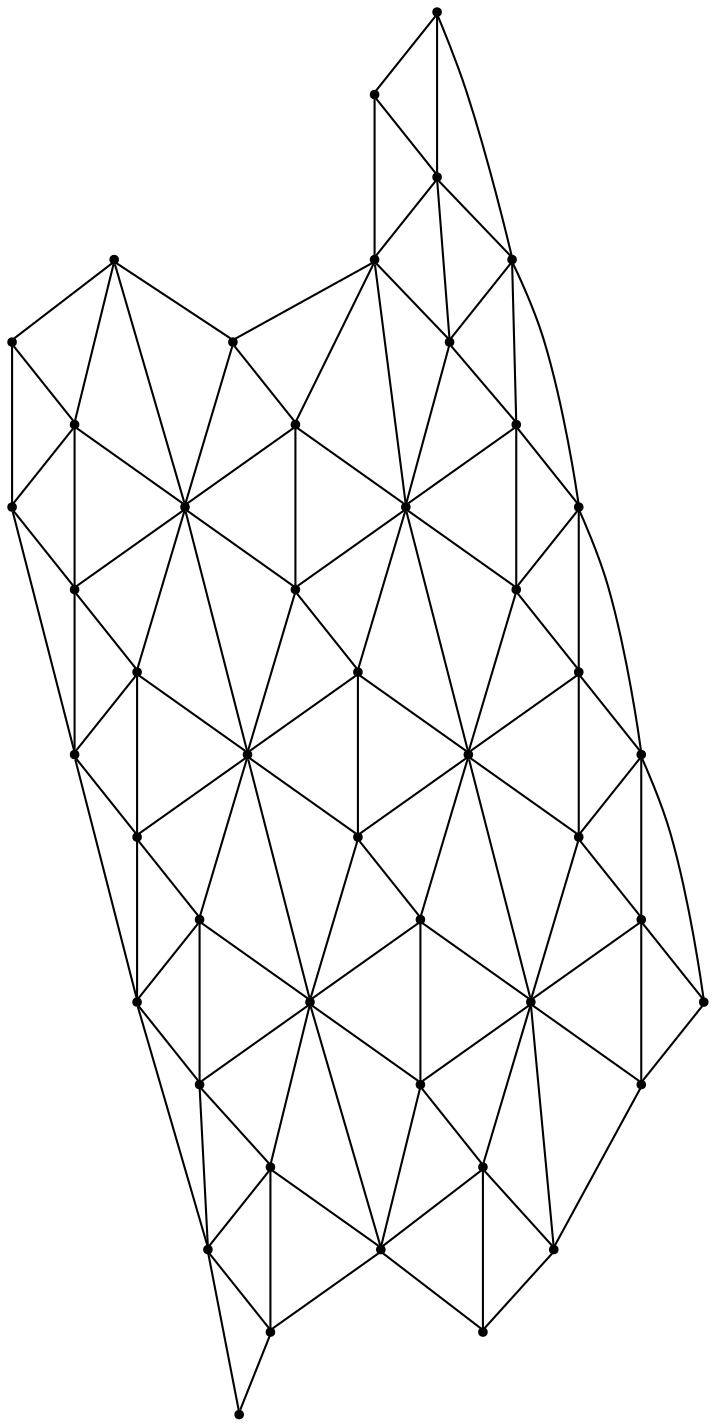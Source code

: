 graph {
  node [shape=point,comment="{\"directed\":false,\"doi\":\"10.1007/978-3-319-50106-2_14\",\"figure\":\"3 (1)\"}"]

  v0 [pos="648.5908438252486,376.39438159644385"]
  v1 [pos="648.5908438252485,417.87946557656454"]
  v2 [pos="601.9167226755255,459.3688735160951"]
  v3 [pos="601.9167544697344,251.93127658274182"]
  v4 [pos="601.9167544697344,293.41636056286245"]
  v5 [pos="601.9167544697344,500.8542118467693"]
  v6 [pos="601.9167544697344,542.3436197862999"]
  v7 [pos="648.5908438252486,625.3183660565046"]
  v8 [pos="555.2426333200115,334.90575260548337"]
  v9 [pos="555.2426015258026,376.39438159644385"]
  v10 [pos="555.2426333200115,417.880506824143"]
  v11 [pos="555.2426333200114,583.8330277258303"]
  v12 [pos="555.2426015258026,625.3183660565046"]
  v13 [pos="508.5685042217361,251.93127658274182"]
  v14 [pos="508.5695693277325,293.4163446659529"]
  v15 [pos="508.5695693277325,459.36887351609505"]
  v16 [pos="508.56850422173613,500.8542118467693"]
  v17 [pos="508.5695693277325,542.3436197862999"]
  v18 [pos="461.8923243969901,334.9057526054835"]
  v19 [pos="461.8912910852025,376.39438159644385"]
  v20 [pos="461.8923243969901,417.880506824143"]
  v21 [pos="461.8923243969901,583.8330277258304"]
  v22 [pos="461.89129108520245,625.3183660565046"]
  v23 [pos="415.2203255107077,251.93127658274182"]
  v24 [pos="415.2203175621555,293.4163446659529"]
  v25 [pos="415.2203175621555,459.3688735160951"]
  v26 [pos="415.22032551070777,500.8542118467693"]
  v27 [pos="415.2203175621555,542.3436197862999"]
  v28 [pos="368.5462043609847,376.39438159644385"]
  v29 [pos="368.54622820664133,417.880506824143"]
  v30 [pos="368.54622820664133,334.9057526054835"]
  v31 [pos="368.54622820664133,583.8330277258303"]
  v32 [pos="368.54620436098463,625.3183660565046"]
  v33 [pos="321.87211500547045,251.93127658274182"]
  v34 [pos="321.87210705691825,293.4163446659528"]
  v35 [pos="321.87210705691825,459.36887351609505"]
  v36 [pos="321.8721150054705,500.8542118467693"]
  v37 [pos="321.87210705691825,542.3436197862999"]
  v38 [pos="275.19801372712794,334.9057526054835"]
  v39 [pos="275.1979938557474,376.39438159644385"]
  v40 [pos="275.198013727128,417.880506824143"]
  v41 [pos="275.19801372712794,583.8330277258303"]
  v42 [pos="275.1979938557474,625.3183660565046"]
  v43 [pos="228.5239084745093,251.93127658274182"]
  v44 [pos="228.5239084745093,293.41636056286245"]
  v45 [pos="228.52390847450934,500.8542118467693"]
  v46 [pos="228.52390847450934,542.3436197862999"]

  v0 -- v1 [id="-1",pos="648.5908438252486,376.39438159644385 648.5908438252485,417.87946557656454 648.5908438252485,417.87946557656454 648.5908438252485,417.87946557656454"]
  v45 -- v36 [id="-2",pos="228.52390847450934,500.8542118467693 321.8721150054705,500.8542118467693 321.8721150054705,500.8542118467693 321.8721150054705,500.8542118467693"]
  v36 -- v26 [id="-3",pos="321.8721150054705,500.8542118467693 415.22032551070777,500.8542118467693 415.22032551070777,500.8542118467693 415.22032551070777,500.8542118467693"]
  v26 -- v16 [id="-4",pos="415.22032551070777,500.8542118467693 508.56850422173613,500.8542118467693 508.56850422173613,500.8542118467693 508.56850422173613,500.8542118467693"]
  v16 -- v5 [id="-5",pos="508.56850422173613,500.8542118467693 601.9167544697344,500.8542118467693 601.9167544697344,500.8542118467693 601.9167544697344,500.8542118467693"]
  v43 -- v33 [id="-6",pos="228.5239084745093,251.93127658274182 321.87211500547045,251.93127658274182 321.87211500547045,251.93127658274182 321.87211500547045,251.93127658274182"]
  v33 -- v23 [id="-7",pos="321.87211500547045,251.93127658274182 415.2203255107077,251.93127658274182 415.2203255107077,251.93127658274182 415.2203255107077,251.93127658274182"]
  v23 -- v13 [id="-8",pos="415.2203255107077,251.93127658274182 508.5685042217361,251.93127658274182 508.5685042217361,251.93127658274182 508.5685042217361,251.93127658274182"]
  v13 -- v3 [id="-9",pos="508.5685042217361,251.93127658274182 601.9167544697344,251.93127658274182 601.9167544697344,251.93127658274182 601.9167544697344,251.93127658274182"]
  v46 -- v42 [id="-10",pos="228.52390847450934,542.3436197862999 275.1979938557474,625.3183660565046 275.1979938557474,625.3183660565046 275.1979938557474,625.3183660565046"]
  v45 -- v40 [id="-11",pos="228.52390847450934,500.8542118467693 275.198013727128,417.880506824143 275.198013727128,417.880506824143 275.198013727128,417.880506824143"]
  v44 -- v39 [id="-12",pos="228.5239084745093,293.41636056286245 275.1979938557474,376.39438159644385 275.1979938557474,376.39438159644385 275.1979938557474,376.39438159644385"]
  v46 -- v41 [id="-13",pos="228.52390847450934,542.3436197862999 275.19801372712794,583.8330277258303 275.19801372712794,583.8330277258303 275.19801372712794,583.8330277258303"]
  v45 -- v46 [id="-14",pos="228.52390847450934,500.8542118467693 228.52390847450934,542.3436197862999 228.52390847450934,542.3436197862999 228.52390847450934,542.3436197862999"]
  v45 -- v41 [id="-15",pos="228.52390847450934,500.8542118467693 275.19801372712794,583.8330277258303 275.19801372712794,583.8330277258303 275.19801372712794,583.8330277258303"]
  v44 -- v38 [id="-16",pos="228.5239084745093,293.41636056286245 275.19801372712794,334.9057526054835 275.19801372712794,334.9057526054835 275.19801372712794,334.9057526054835"]
  v43 -- v38 [id="-17",pos="228.5239084745093,251.93127658274182 275.19801372712794,334.9057526054835 275.19801372712794,334.9057526054835 275.19801372712794,334.9057526054835"]
  v43 -- v44 [id="-18",pos="228.5239084745093,251.93127658274182 228.5239084745093,293.41636056286245 228.5239084745093,293.41636056286245 228.5239084745093,293.41636056286245"]
  v42 -- v37 [id="-19",pos="275.1979938557474,625.3183660565046 321.87210705691825,542.3436197862999 321.87210705691825,542.3436197862999 321.87210705691825,542.3436197862999"]
  v41 -- v42 [id="-20",pos="275.19801372712794,583.8330277258303 275.1979938557474,625.3183660565046 275.1979938557474,625.3183660565046 275.1979938557474,625.3183660565046"]
  v40 -- v36 [id="-21",pos="275.198013727128,417.880506824143 321.8721150054705,500.8542118467693 321.8721150054705,500.8542118467693 321.8721150054705,500.8542118467693"]
  v39 -- v28 [id="-22",pos="275.1979938557474,376.39438159644385 368.5462043609847,376.39438159644385 368.5462043609847,376.39438159644385 368.5462043609847,376.39438159644385"]
  v28 -- v19 [id="-23",pos="368.5462043609847,376.39438159644385 461.8912910852025,376.39438159644385 461.8912910852025,376.39438159644385 461.8912910852025,376.39438159644385"]
  v19 -- v9 [id="-24",pos="461.8912910852025,376.39438159644385 555.2426015258026,376.39438159644385 555.2426015258026,376.39438159644385 555.2426015258026,376.39438159644385"]
  v9 -- v0 [id="-25",pos="555.2426015258026,376.39438159644385 648.5908438252486,376.39438159644385 648.5908438252486,376.39438159644385 648.5908438252486,376.39438159644385"]
  v39 -- v34 [id="-26",pos="275.1979938557474,376.39438159644385 321.87210705691825,293.4163446659528 321.87210705691825,293.4163446659528 321.87210705691825,293.4163446659528"]
  v38 -- v39 [id="-27",pos="275.19801372712794,334.9057526054835 275.1979938557474,376.39438159644385 275.1979938557474,376.39438159644385 275.1979938557474,376.39438159644385"]
  v42 -- v32 [id="-28",pos="275.1979938557474,625.3183660565046 368.54620436098463,625.3183660565046 368.54620436098463,625.3183660565046 368.54620436098463,625.3183660565046"]
  v32 -- v22 [id="-29",pos="368.54620436098463,625.3183660565046 461.89129108520245,625.3183660565046 461.89129108520245,625.3183660565046 461.89129108520245,625.3183660565046"]
  v22 -- v12 [id="-30",pos="461.89129108520245,625.3183660565046 555.2426015258026,625.3183660565046 555.2426015258026,625.3183660565046 555.2426015258026,625.3183660565046"]
  v12 -- v7 [id="-31",pos="555.2426015258026,625.3183660565046 648.5908438252486,625.3183660565046 648.5908438252486,625.3183660565046 648.5908438252486,625.3183660565046"]
  v41 -- v37 [id="-32",pos="275.19801372712794,583.8330277258303 321.87210705691825,542.3436197862999 321.87210705691825,542.3436197862999 321.87210705691825,542.3436197862999"]
  v41 -- v36 [id="-33",pos="275.19801372712794,583.8330277258303 321.8721150054705,500.8542118467693 321.8721150054705,500.8542118467693 321.8721150054705,500.8542118467693"]
  v40 -- v35 [id="-34",pos="275.198013727128,417.880506824143 321.87210705691825,459.36887351609505 321.87210705691825,459.36887351609505 321.87210705691825,459.36887351609505"]
  v39 -- v35 [id="-35",pos="275.1979938557474,376.39438159644385 321.87210705691825,459.36887351609505 321.87210705691825,459.36887351609505 321.87210705691825,459.36887351609505"]
  v39 -- v40 [id="-36",pos="275.1979938557474,376.39438159644385 275.198013727128,417.880506824143 275.198013727128,417.880506824143 275.198013727128,417.880506824143"]
  v38 -- v33 [id="-37",pos="275.19801372712794,334.9057526054835 321.87211500547045,251.93127658274182 321.87211500547045,251.93127658274182 321.87211500547045,251.93127658274182"]
  v38 -- v34 [id="-38",pos="275.19801372712794,334.9057526054835 321.87210705691825,293.4163446659528 321.87210705691825,293.4163446659528 321.87210705691825,293.4163446659528"]
  v37 -- v32 [id="-39",pos="321.87210705691825,542.3436197862999 368.54620436098463,625.3183660565046 368.54620436098463,625.3183660565046 368.54620436098463,625.3183660565046"]
  v36 -- v29 [id="-40",pos="321.8721150054705,500.8542118467693 368.54622820664133,417.880506824143 368.54622820664133,417.880506824143 368.54622820664133,417.880506824143"]
  v36 -- v37 [id="-41",pos="321.8721150054705,500.8542118467693 321.87210705691825,542.3436197862999 321.87210705691825,542.3436197862999 321.87210705691825,542.3436197862999"]
  v35 -- v36 [id="-42",pos="321.87210705691825,459.36887351609505 321.8721150054705,500.8542118467693 321.8721150054705,500.8542118467693 321.8721150054705,500.8542118467693"]
  v34 -- v28 [id="-43",pos="321.87210705691825,293.4163446659528 368.5462043609847,376.39438159644385 368.5462043609847,376.39438159644385 368.5462043609847,376.39438159644385"]
  v33 -- v34 [id="-44",pos="321.87211500547045,251.93127658274182 321.87210705691825,293.4163446659528 321.87210705691825,293.4163446659528 321.87210705691825,293.4163446659528"]
  v37 -- v31 [id="-45",pos="321.87210705691825,542.3436197862999 368.54622820664133,583.8330277258303 368.54622820664133,583.8330277258303 368.54622820664133,583.8330277258303"]
  v36 -- v31 [id="-46",pos="321.8721150054705,500.8542118467693 368.54622820664133,583.8330277258303 368.54622820664133,583.8330277258303 368.54622820664133,583.8330277258303"]
  v35 -- v28 [id="-47",pos="321.87210705691825,459.36887351609505 368.5462043609847,376.39438159644385 368.5462043609847,376.39438159644385 368.5462043609847,376.39438159644385"]
  v35 -- v29 [id="-48",pos="321.87210705691825,459.36887351609505 368.54622820664133,417.880506824143 368.54622820664133,417.880506824143 368.54622820664133,417.880506824143"]
  v34 -- v30 [id="-49",pos="321.87210705691825,293.4163446659528 368.54622820664133,334.9057526054835 368.54622820664133,334.9057526054835 368.54622820664133,334.9057526054835"]
  v33 -- v30 [id="-50",pos="321.87211500547045,251.93127658274182 368.54622820664133,334.9057526054835 368.54622820664133,334.9057526054835 368.54622820664133,334.9057526054835"]
  v32 -- v27 [id="-51",pos="368.54620436098463,625.3183660565046 415.2203175621555,542.3436197862999 415.2203175621555,542.3436197862999 415.2203175621555,542.3436197862999"]
  v31 -- v27 [id="-52",pos="368.54622820664133,583.8330277258303 415.2203175621555,542.3436197862999 415.2203175621555,542.3436197862999 415.2203175621555,542.3436197862999"]
  v31 -- v26 [id="-53",pos="368.54622820664133,583.8330277258303 415.22032551070777,500.8542118467693 415.22032551070777,500.8542118467693 415.22032551070777,500.8542118467693"]
  v31 -- v32 [id="-54",pos="368.54622820664133,583.8330277258303 368.54620436098463,625.3183660565046 368.54620436098463,625.3183660565046 368.54620436098463,625.3183660565046"]
  v29 -- v26 [id="-55",pos="368.54622820664133,417.880506824143 415.22032551070777,500.8542118467693 415.22032551070777,500.8542118467693 415.22032551070777,500.8542118467693"]
  v28 -- v29 [id="-56",pos="368.5462043609847,376.39438159644385 368.54622820664133,417.880506824143 368.54622820664133,417.880506824143 368.54622820664133,417.880506824143"]
  v28 -- v24 [id="-57",pos="368.5462043609847,376.39438159644385 415.2203175621555,293.4163446659529 415.2203175621555,293.4163446659529 415.2203175621555,293.4163446659529"]
  v30 -- v23 [id="-58",pos="368.54622820664133,334.9057526054835 415.2203255107077,251.93127658274182 415.2203255107077,251.93127658274182 415.2203255107077,251.93127658274182"]
  v30 -- v28 [id="-59",pos="368.54622820664133,334.9057526054835 368.5462043609847,376.39438159644385 368.5462043609847,376.39438159644385 368.5462043609847,376.39438159644385"]
  v30 -- v24 [id="-60",pos="368.54622820664133,334.9057526054835 415.2203175621555,293.4163446659529 415.2203175621555,293.4163446659529 415.2203175621555,293.4163446659529"]
  v29 -- v25 [id="-61",pos="368.54622820664133,417.880506824143 415.2203175621555,459.3688735160951 415.2203175621555,459.3688735160951 415.2203175621555,459.3688735160951"]
  v28 -- v25 [id="-62",pos="368.5462043609847,376.39438159644385 415.2203175621555,459.3688735160951 415.2203175621555,459.3688735160951 415.2203175621555,459.3688735160951"]
  v27 -- v22 [id="-63",pos="415.2203175621555,542.3436197862999 461.89129108520245,625.3183660565046 461.89129108520245,625.3183660565046 461.89129108520245,625.3183660565046"]
  v26 -- v20 [id="-64",pos="415.22032551070777,500.8542118467693 461.8923243969901,417.880506824143 461.8923243969901,417.880506824143 461.8923243969901,417.880506824143"]
  v26 -- v27 [id="-65",pos="415.22032551070777,500.8542118467693 415.2203175621555,542.3436197862999 415.2203175621555,542.3436197862999 415.2203175621555,542.3436197862999"]
  v25 -- v26 [id="-66",pos="415.2203175621555,459.3688735160951 415.22032551070777,500.8542118467693 415.22032551070777,500.8542118467693 415.22032551070777,500.8542118467693"]
  v24 -- v19 [id="-67",pos="415.2203175621555,293.4163446659529 461.8912910852025,376.39438159644385 461.8912910852025,376.39438159644385 461.8912910852025,376.39438159644385"]
  v23 -- v24 [id="-68",pos="415.2203255107077,251.93127658274182 415.2203175621555,293.4163446659529 415.2203175621555,293.4163446659529 415.2203175621555,293.4163446659529"]
  v27 -- v21 [id="-69",pos="415.2203175621555,542.3436197862999 461.8923243969901,583.8330277258304 461.8923243969901,583.8330277258304 461.8923243969901,583.8330277258304"]
  v26 -- v21 [id="-70",pos="415.22032551070777,500.8542118467693 461.8923243969901,583.8330277258304 461.8923243969901,583.8330277258304 461.8923243969901,583.8330277258304"]
  v25 -- v19 [id="-71",pos="415.2203175621555,459.3688735160951 461.8912910852025,376.39438159644385 461.8912910852025,376.39438159644385 461.8912910852025,376.39438159644385"]
  v25 -- v20 [id="-72",pos="415.2203175621555,459.3688735160951 461.8923243969901,417.880506824143 461.8923243969901,417.880506824143 461.8923243969901,417.880506824143"]
  v24 -- v18 [id="-73",pos="415.2203175621555,293.4163446659529 461.8923243969901,334.9057526054835 461.8923243969901,334.9057526054835 461.8923243969901,334.9057526054835"]
  v23 -- v18 [id="-74",pos="415.2203255107077,251.93127658274182 461.8923243969901,334.9057526054835 461.8923243969901,334.9057526054835 461.8923243969901,334.9057526054835"]
  v22 -- v17 [id="-75",pos="461.89129108520245,625.3183660565046 508.5695693277325,542.3436197862999 508.5695693277325,542.3436197862999 508.5695693277325,542.3436197862999"]
  v20 -- v16 [id="-76",pos="461.8923243969901,417.880506824143 508.56850422173613,500.8542118467693 508.56850422173613,500.8542118467693 508.56850422173613,500.8542118467693"]
  v19 -- v14 [id="-77",pos="461.8912910852025,376.39438159644385 508.5695693277325,293.4163446659529 508.5695693277325,293.4163446659529 508.5695693277325,293.4163446659529"]
  v21 -- v22 [id="-78",pos="461.8923243969901,583.8330277258304 461.89129108520245,625.3183660565046 461.89129108520245,625.3183660565046 461.89129108520245,625.3183660565046"]
  v19 -- v20 [id="-79",pos="461.8912910852025,376.39438159644385 461.8923243969901,417.880506824143 461.8923243969901,417.880506824143 461.8923243969901,417.880506824143"]
  v18 -- v19 [id="-80",pos="461.8923243969901,334.9057526054835 461.8912910852025,376.39438159644385 461.8912910852025,376.39438159644385 461.8912910852025,376.39438159644385"]
  v21 -- v17 [id="-81",pos="461.8923243969901,583.8330277258304 508.5695693277325,542.3436197862999 508.5695693277325,542.3436197862999 508.5695693277325,542.3436197862999"]
  v21 -- v16 [id="-82",pos="461.8923243969901,583.8330277258304 508.56850422173613,500.8542118467693 508.56850422173613,500.8542118467693 508.56850422173613,500.8542118467693"]
  v20 -- v15 [id="-83",pos="461.8923243969901,417.880506824143 508.5695693277325,459.36887351609505 508.5695693277325,459.36887351609505 508.5695693277325,459.36887351609505"]
  v19 -- v15 [id="-84",pos="461.8912910852025,376.39438159644385 508.5695693277325,459.36887351609505 508.5695693277325,459.36887351609505 508.5695693277325,459.36887351609505"]
  v18 -- v13 [id="-85",pos="461.8923243969901,334.9057526054835 508.5685042217361,251.93127658274182 508.5685042217361,251.93127658274182 508.5685042217361,251.93127658274182"]
  v18 -- v14 [id="-86",pos="461.8923243969901,334.9057526054835 508.5695693277325,293.4163446659529 508.5695693277325,293.4163446659529 508.5695693277325,293.4163446659529"]
  v17 -- v12 [id="-87",pos="508.5695693277325,542.3436197862999 555.2426015258026,625.3183660565046 555.2426015258026,625.3183660565046 555.2426015258026,625.3183660565046"]
  v14 -- v9 [id="-88",pos="508.5695693277325,293.4163446659529 555.2426015258026,376.39438159644385 555.2426015258026,376.39438159644385 555.2426015258026,376.39438159644385"]
  v16 -- v10 [id="-89",pos="508.56850422173613,500.8542118467693 555.2426333200115,417.880506824143 555.2426333200115,417.880506824143 555.2426333200115,417.880506824143"]
  v16 -- v17 [id="-90",pos="508.56850422173613,500.8542118467693 508.5695693277325,542.3436197862999 508.5695693277325,542.3436197862999 508.5695693277325,542.3436197862999"]
  v15 -- v16 [id="-91",pos="508.5695693277325,459.36887351609505 508.56850422173613,500.8542118467693 508.56850422173613,500.8542118467693 508.56850422173613,500.8542118467693"]
  v13 -- v14 [id="-92",pos="508.5685042217361,251.93127658274182 508.5695693277325,293.4163446659529 508.5695693277325,293.4163446659529 508.5695693277325,293.4163446659529"]
  v17 -- v11 [id="-93",pos="508.5695693277325,542.3436197862999 555.2426333200114,583.8330277258303 555.2426333200114,583.8330277258303 555.2426333200114,583.8330277258303"]
  v16 -- v11 [id="-94",pos="508.56850422173613,500.8542118467693 555.2426333200114,583.8330277258303 555.2426333200114,583.8330277258303 555.2426333200114,583.8330277258303"]
  v15 -- v9 [id="-95",pos="508.5695693277325,459.36887351609505 555.2426015258026,376.39438159644385 555.2426015258026,376.39438159644385 555.2426015258026,376.39438159644385"]
  v15 -- v10 [id="-96",pos="508.5695693277325,459.36887351609505 555.2426333200115,417.880506824143 555.2426333200115,417.880506824143 555.2426333200115,417.880506824143"]
  v14 -- v8 [id="-97",pos="508.5695693277325,293.4163446659529 555.2426333200115,334.90575260548337 555.2426333200115,334.90575260548337 555.2426333200115,334.90575260548337"]
  v13 -- v8 [id="-98",pos="508.5685042217361,251.93127658274182 555.2426333200115,334.90575260548337 555.2426333200115,334.90575260548337 555.2426333200115,334.90575260548337"]
  v12 -- v6 [id="-99",pos="555.2426015258026,625.3183660565046 601.9167544697344,542.3436197862999 601.9167544697344,542.3436197862999 601.9167544697344,542.3436197862999"]
  v11 -- v6 [id="-100",pos="555.2426333200114,583.8330277258303 601.9167544697344,542.3436197862999 601.9167544697344,542.3436197862999 601.9167544697344,542.3436197862999"]
  v11 -- v5 [id="-101",pos="555.2426333200114,583.8330277258303 601.9167544697344,500.8542118467693 601.9167544697344,500.8542118467693 601.9167544697344,500.8542118467693"]
  v11 -- v12 [id="-102",pos="555.2426333200114,583.8330277258303 555.2426015258026,625.3183660565046 555.2426015258026,625.3183660565046 555.2426015258026,625.3183660565046"]
  v10 -- v5 [id="-103",pos="555.2426333200115,417.880506824143 601.9167544697344,500.8542118467693 601.9167544697344,500.8542118467693 601.9167544697344,500.8542118467693"]
  v10 -- v2 [id="-104",pos="555.2426333200115,417.880506824143 601.9167226755255,459.3688735160951 601.9167226755255,459.3688735160951 601.9167226755255,459.3688735160951"]
  v9 -- v2 [id="-105",pos="555.2426015258026,376.39438159644385 601.9167226755255,459.3688735160951 601.9167226755255,459.3688735160951 601.9167226755255,459.3688735160951"]
  v9 -- v10 [id="-106",pos="555.2426015258026,376.39438159644385 555.2426333200115,417.880506824143 555.2426333200115,417.880506824143 555.2426333200115,417.880506824143"]
  v9 -- v4 [id="-107",pos="555.2426015258026,376.39438159644385 601.9167544697344,293.41636056286245 601.9167544697344,293.41636056286245 601.9167544697344,293.41636056286245"]
  v8 -- v9 [id="-108",pos="555.2426333200115,334.90575260548337 555.2426015258026,376.39438159644385 555.2426015258026,376.39438159644385 555.2426015258026,376.39438159644385"]
  v8 -- v3 [id="-109",pos="555.2426333200115,334.90575260548337 601.9167544697344,251.93127658274182 601.9167544697344,251.93127658274182 601.9167544697344,251.93127658274182"]
  v8 -- v4 [id="-110",pos="555.2426333200115,334.90575260548337 601.9167544697344,293.41636056286245 601.9167544697344,293.41636056286245 601.9167544697344,293.41636056286245"]
  v6 -- v7 [id="-111",pos="601.9167544697344,542.3436197862999 648.5908438252486,625.3183660565046 648.5908438252486,625.3183660565046 648.5908438252486,625.3183660565046"]
  v5 -- v1 [id="-112",pos="601.9167544697344,500.8542118467693 648.5908438252485,417.87946557656454 648.5908438252485,417.87946557656454 648.5908438252485,417.87946557656454"]
  v5 -- v6 [id="-113",pos="601.9167544697344,500.8542118467693 601.9167544697344,542.3436197862999 601.9167544697344,542.3436197862999 601.9167544697344,542.3436197862999"]
  v2 -- v5 [id="-114",pos="601.9167226755255,459.3688735160951 601.9167544697344,500.8542118467693 601.9167544697344,500.8542118467693 601.9167544697344,500.8542118467693"]
  v4 -- v0 [id="-115",pos="601.9167544697344,293.41636056286245 648.5908438252486,376.39438159644385 648.5908438252486,376.39438159644385 648.5908438252486,376.39438159644385"]
  v3 -- v4 [id="-116",pos="601.9167544697344,251.93127658274182 601.9167544697344,293.41636056286245 601.9167544697344,293.41636056286245 601.9167544697344,293.41636056286245"]
  v2 -- v0 [id="-117",pos="601.9167226755255,459.3688735160951 648.5908438252486,376.39438159644385 648.5908438252486,376.39438159644385 648.5908438252486,376.39438159644385"]
  v2 -- v1 [id="-118",pos="601.9167226755255,459.3688735160951 648.5908438252485,417.87946557656454 648.5908438252485,417.87946557656454 648.5908438252485,417.87946557656454"]
}